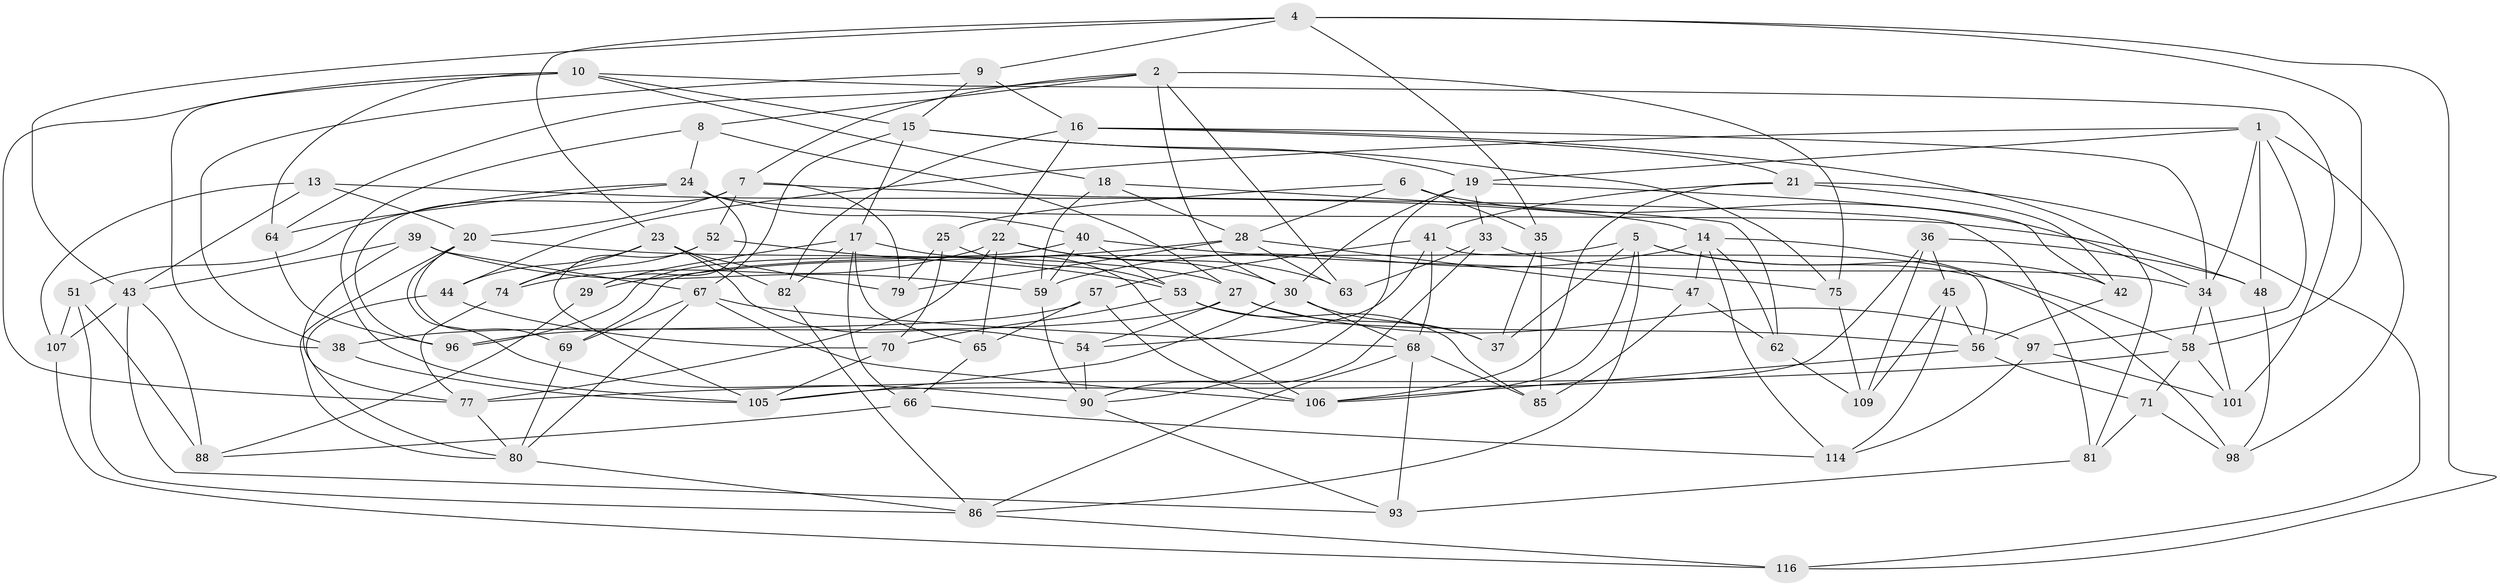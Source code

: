 // original degree distribution, {4: 1.0}
// Generated by graph-tools (version 1.1) at 2025/11/02/27/25 16:11:48]
// undirected, 81 vertices, 195 edges
graph export_dot {
graph [start="1"]
  node [color=gray90,style=filled];
  1 [super="+3"];
  2 [super="+11"];
  4 [super="+55"];
  5 [super="+12"];
  6;
  7 [super="+91"];
  8;
  9;
  10 [super="+32"];
  13;
  14 [super="+84"];
  15 [super="+87"];
  16 [super="+95"];
  17 [super="+100"];
  18;
  19 [super="+61"];
  20 [super="+31"];
  21 [super="+83"];
  22 [super="+102"];
  23 [super="+78"];
  24 [super="+26"];
  25;
  27 [super="+46"];
  28 [super="+49"];
  29;
  30 [super="+89"];
  33;
  34 [super="+104"];
  35;
  36;
  37;
  38;
  39;
  40 [super="+73"];
  41 [super="+99"];
  42;
  43 [super="+50"];
  44;
  45;
  47;
  48;
  51;
  52;
  53 [super="+60"];
  54;
  56 [super="+103"];
  57;
  58 [super="+94"];
  59 [super="+72"];
  62;
  63;
  64;
  65;
  66;
  67 [super="+115"];
  68 [super="+76"];
  69;
  70;
  71;
  74;
  75;
  77 [super="+92"];
  79;
  80 [super="+112"];
  81;
  82;
  85;
  86 [super="+110"];
  88;
  90 [super="+113"];
  93;
  96;
  97;
  98;
  101;
  105 [super="+108"];
  106 [super="+111"];
  107;
  109;
  114;
  116;
  1 -- 98;
  1 -- 48;
  1 -- 19;
  1 -- 44;
  1 -- 97;
  1 -- 34;
  2 -- 8;
  2 -- 7;
  2 -- 63;
  2 -- 64;
  2 -- 75;
  2 -- 30;
  4 -- 43;
  4 -- 35;
  4 -- 116;
  4 -- 9;
  4 -- 58;
  4 -- 23;
  5 -- 58;
  5 -- 37;
  5 -- 42;
  5 -- 69;
  5 -- 106;
  5 -- 86;
  6 -- 34;
  6 -- 25;
  6 -- 35;
  6 -- 28;
  7 -- 52;
  7 -- 96;
  7 -- 81;
  7 -- 79;
  7 -- 20;
  8 -- 24;
  8 -- 105;
  8 -- 27;
  9 -- 16;
  9 -- 15;
  9 -- 38;
  10 -- 18;
  10 -- 101;
  10 -- 15;
  10 -- 64;
  10 -- 77;
  10 -- 38;
  13 -- 14;
  13 -- 107;
  13 -- 43;
  13 -- 20;
  14 -- 98;
  14 -- 114;
  14 -- 62;
  14 -- 59;
  14 -- 47;
  15 -- 75;
  15 -- 19;
  15 -- 17;
  15 -- 67;
  16 -- 81;
  16 -- 82;
  16 -- 34;
  16 -- 22;
  16 -- 21;
  17 -- 29;
  17 -- 66;
  17 -- 65;
  17 -- 82;
  17 -- 106;
  18 -- 28;
  18 -- 62;
  18 -- 59;
  19 -- 33;
  19 -- 42;
  19 -- 90;
  19 -- 30;
  20 -- 69;
  20 -- 80;
  20 -- 27;
  20 -- 90;
  21 -- 41 [weight=2];
  21 -- 116;
  21 -- 106;
  21 -- 42;
  22 -- 74;
  22 -- 65;
  22 -- 77;
  22 -- 63;
  22 -- 30;
  23 -- 79;
  23 -- 74;
  23 -- 54;
  23 -- 82;
  23 -- 44;
  24 -- 29;
  24 -- 51;
  24 -- 48;
  24 -- 64;
  24 -- 40;
  25 -- 70;
  25 -- 53;
  25 -- 79;
  27 -- 97;
  27 -- 37;
  27 -- 38;
  27 -- 54;
  28 -- 29;
  28 -- 63;
  28 -- 79;
  28 -- 47;
  29 -- 88;
  30 -- 37;
  30 -- 105;
  30 -- 68;
  33 -- 63;
  33 -- 90;
  33 -- 34;
  34 -- 58;
  34 -- 101;
  35 -- 85;
  35 -- 37;
  36 -- 109;
  36 -- 105;
  36 -- 45;
  36 -- 48;
  38 -- 105;
  39 -- 43;
  39 -- 67;
  39 -- 59;
  39 -- 77;
  40 -- 96;
  40 -- 59 [weight=2];
  40 -- 75;
  40 -- 53;
  41 -- 54;
  41 -- 56;
  41 -- 57;
  41 -- 68;
  42 -- 56;
  43 -- 93;
  43 -- 88;
  43 -- 107;
  44 -- 80;
  44 -- 70;
  45 -- 109;
  45 -- 56;
  45 -- 114;
  47 -- 62;
  47 -- 85;
  48 -- 98;
  51 -- 88;
  51 -- 107;
  51 -- 86;
  52 -- 74;
  52 -- 53;
  52 -- 105;
  53 -- 70;
  53 -- 56;
  53 -- 85;
  54 -- 90;
  56 -- 71;
  56 -- 106;
  57 -- 65;
  57 -- 106;
  57 -- 96;
  58 -- 101;
  58 -- 71;
  58 -- 77;
  59 -- 90;
  62 -- 109;
  64 -- 96;
  65 -- 66;
  66 -- 114;
  66 -- 88;
  67 -- 80;
  67 -- 69;
  67 -- 68;
  67 -- 106;
  68 -- 85;
  68 -- 93;
  68 -- 86;
  69 -- 80;
  70 -- 105;
  71 -- 98;
  71 -- 81;
  74 -- 77;
  75 -- 109;
  77 -- 80;
  80 -- 86;
  81 -- 93;
  82 -- 86;
  86 -- 116;
  90 -- 93;
  97 -- 101;
  97 -- 114;
  107 -- 116;
}
